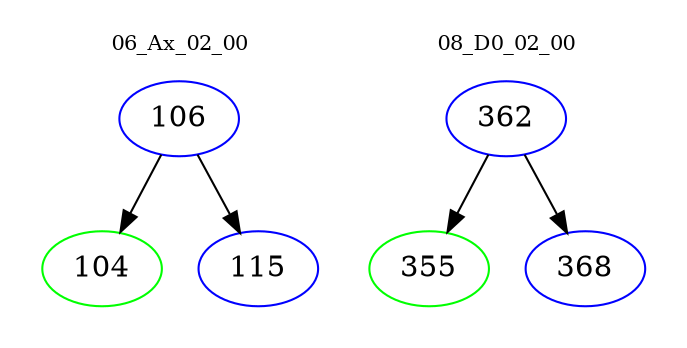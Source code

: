 digraph{
subgraph cluster_0 {
color = white
label = "06_Ax_02_00";
fontsize=10;
T0_106 [label="106", color="blue"]
T0_106 -> T0_104 [color="black"]
T0_104 [label="104", color="green"]
T0_106 -> T0_115 [color="black"]
T0_115 [label="115", color="blue"]
}
subgraph cluster_1 {
color = white
label = "08_D0_02_00";
fontsize=10;
T1_362 [label="362", color="blue"]
T1_362 -> T1_355 [color="black"]
T1_355 [label="355", color="green"]
T1_362 -> T1_368 [color="black"]
T1_368 [label="368", color="blue"]
}
}
